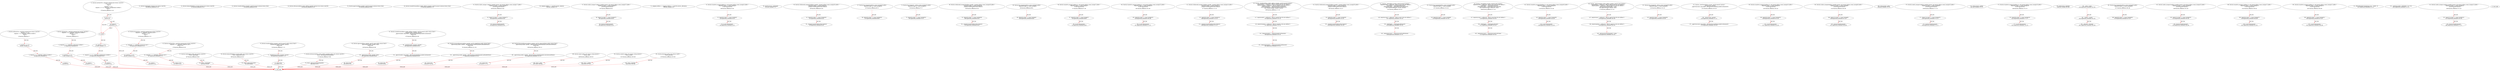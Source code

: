 digraph  {
13 [label="2_ function add(uint256 a, uint256 b) internal pure returns (uint256) {\n        uint256 c = a + b;\n        require(c >= a, \"SafeMath: addition overflow\");\n        return c;\n    }\n13-function_definition-3-7", method="add(uint256 a,uint256 b)", type_label=function_definition];
30 [label="3_ uint256 c = a + b;\n30-new_variable-4-4", method="add(uint256 a,uint256 b)", type_label=new_variable];
38 [label="4_ require(c >= a, \"SafeMath: addition overflow\");\n38-expression_statement-5-5", method="add(uint256 a,uint256 b)", type_label=expression_statement];
48 [label="5_ return c;\n48-return-6-6", method="add(uint256 a,uint256 b)", type_label=return];
50 [label="7_ function sub(uint256 a, uint256 b) internal pure returns (uint256) {\n        require(b <= a, \"SafeMath: subtraction overflow\");\n        uint256 c = a - b;\n        return c;\n    }\n50-function_definition-8-12", method="sub(uint256 a,uint256 b)", type_label=function_definition];
67 [label="8_ require(b <= a, \"SafeMath: subtraction overflow\");\n67-expression_statement-9-9", method="sub(uint256 a,uint256 b)", type_label=expression_statement];
77 [label="9_ uint256 c = a - b;\n77-new_variable-10-10", method="sub(uint256 a,uint256 b)", type_label=new_variable];
85 [label="10_ return c;\n85-return-11-11", method="sub(uint256 a,uint256 b)", type_label=return];
87 [label="12_ function mul(uint256 a, uint256 b) internal pure returns (uint256) {\n        if (a == 0) {\n            return 0;\n        }\n        uint256 c = a * b;\n        require(c / a == b, \"SafeMath: multiplication overflow\");\n        return c;\n    }\n87-function_definition-13-20", method="mul(uint256 a,uint256 b)", type_label=function_definition];
104 [label="13_ if_a == 0\n104-if-14-16", method="mul(uint256 a,uint256 b)", type_label=if];
1787 [label="13_ end_if", method="mul(uint256 a,uint256 b)", type_label=end_if];
109 [label="14_ return 0;\n109-return-15-15", method="mul(uint256 a,uint256 b)", type_label=return];
111 [label="16_ uint256 c = a * b;\n111-new_variable-17-17", method="mul(uint256 a,uint256 b)", type_label=new_variable];
119 [label="17_ require(c / a == b, \"SafeMath: multiplication overflow\");\n119-expression_statement-18-18", method="mul(uint256 a,uint256 b)", type_label=expression_statement];
131 [label="18_ return c;\n131-return-19-19", method="mul(uint256 a,uint256 b)", type_label=return];
133 [label="20_ function div(uint256 a, uint256 b) internal pure returns (uint256) {\n        require(b > 0, \"SafeMath: division by zero\");\n        uint256 c = a / b;\n        return c;\n    }\n133-function_definition-21-25", method="div(uint256 a,uint256 b)", type_label=function_definition];
150 [label="21_ require(b > 0, \"SafeMath: division by zero\");\n150-expression_statement-22-22", method="div(uint256 a,uint256 b)", type_label=expression_statement];
160 [label="22_ uint256 c = a / b;\n160-new_variable-23-23", method="div(uint256 a,uint256 b)", type_label=new_variable];
168 [label="23_ return c;\n168-return-24-24", method="div(uint256 a,uint256 b)", type_label=return];
170 [label="25_ function mod(uint256 a, uint256 b) internal pure returns (uint256) {\n        require(b != 0, \"SafeMath: modulo by zero\");\n        return a % b;\n    }\n170-function_definition-26-29", method="mod(uint256 a,uint256 b)", type_label=function_definition];
187 [label="26_ require(b != 0, \"SafeMath: modulo by zero\");\n187-expression_statement-27-27", method="mod(uint256 a,uint256 b)", type_label=expression_statement];
197 [label="27_ return a % b;\n197-return-28-28", method="mod(uint256 a,uint256 b)", type_label=return];
204 [label="31_ function totalSupply() external view returns (uint256);\n204-function_definition-32-32", method="totalSupply()", type_label=function_definition];
212 [label="32_ function balanceOf(address account) external view returns (uint256);\n212-function_definition-33-33", method="balanceOf(address account)", type_label=function_definition];
224 [label="33_ function transfer(address recipient, uint256 amount) external returns (bool);\n224-function_definition-34-34", method="transfer(address recipient,uint256 amount)", type_label=function_definition];
239 [label="34_ function allowance(address owner, address spender) external view returns (uint256);\n239-function_definition-35-35", method="allowance(address owner,address spender)", type_label=function_definition];
255 [label="35_ function approve(address spender, uint256 amount) external returns (bool);\n255-function_definition-36-36", method="approve(address spender,uint256 amount)", type_label=function_definition];
270 [label="36_ function transferFrom(address sender, address recipient, uint256 amount) external returns (bool);\n270-function_definition-37-37", method="transferFrom(address sender,address recipient,uint256 amount)", type_label=function_definition];
328 [label="42_ function sendto_txorigin17(address payable receiver, uint amount,address owner_txorigin17) public {\n	require (tx.origin == owner_txorigin17);\n	receiver.transfer(amount);\n}\n328-function_definition-43-46", method="sendto_txorigin17(address payable receiver,uint amount,address owner_txorigin17)", type_label=function_definition];
344 [label="43_ require (tx.origin == owner_txorigin17);\n344-expression_statement-44-44", method="sendto_txorigin17(address payable receiver,uint amount,address owner_txorigin17)", type_label=expression_statement];
353 [label="44_ receiver.transfer(amount);\n353-expression_statement-45-45", method="sendto_txorigin17(address payable receiver,uint amount,address owner_txorigin17)", type_label=expression_statement];
360 [label="46_ mapping (address => uint256) private _balances;\n360-new_variable-47-47", method="", type_label=new_variable];
367 [label="47_ function sendto_txorigin37(address payable receiver, uint amount,address owner_txorigin37) public {\n	require (tx.origin == owner_txorigin37);\n	receiver.transfer(amount);\n}\n367-function_definition-48-51", method="sendto_txorigin37(address payable receiver,uint amount,address owner_txorigin37)", type_label=function_definition];
383 [label="48_ require (tx.origin == owner_txorigin37);\n383-expression_statement-49-49", method="sendto_txorigin37(address payable receiver,uint amount,address owner_txorigin37)", type_label=expression_statement];
392 [label="49_ receiver.transfer(amount);\n392-expression_statement-50-50", method="sendto_txorigin37(address payable receiver,uint amount,address owner_txorigin37)", type_label=expression_statement];
399 [label="51_ mapping (address => mapping (address => uint256)) private _allowances;\n399-new_variable-52-52", method="", type_label=new_variable];
408 [label="52_ function transferTo_txorigin3(address to, uint amount,address owner_txorigin3) public {\n  require(tx.origin == owner_txorigin3);\n  to.call.value(amount);\n}\n408-function_definition-53-56", method="transferTo_txorigin3(address to,uint amount,address owner_txorigin3)", type_label=function_definition];
424 [label="53_ require(tx.origin == owner_txorigin3);\n424-expression_statement-54-54", method="transferTo_txorigin3(address to,uint amount,address owner_txorigin3)", type_label=expression_statement];
433 [label="54_ to.call.value(amount);\n433-expression_statement-55-55", method="transferTo_txorigin3(address to,uint amount,address owner_txorigin3)", type_label=expression_statement];
442 [label="56_ uint256 private _totalSupply;\n442-new_variable-57-57", method="", type_label=new_variable];
447 [label="57_ function totalSupply() public view returns (uint256) {\n        return _totalSupply;\n    }\n447-function_definition-58-60", method="totalSupply()", type_label=function_definition];
456 [label="58_ return _totalSupply;\n456-return-59-59", method="totalSupply()", type_label=return];
458 [label="60_ function withdrawAll_txorigin26(address payable _recipient,address owner_txorigin26) public {\n        require(tx.origin == owner_txorigin26);\n        _recipient.transfer(address(this).balance);\n    }\n458-function_definition-61-64", method="withdrawAll_txorigin26(address payable _recipient,address owner_txorigin26)", type_label=function_definition];
470 [label="61_ require(tx.origin == owner_txorigin26);\n470-expression_statement-62-62", method="withdrawAll_txorigin26(address payable _recipient,address owner_txorigin26)", type_label=expression_statement];
479 [label="62_ _recipient.transfer(address(this).balance);\n479-expression_statement-63-63", method="withdrawAll_txorigin26(address payable _recipient,address owner_txorigin26)", type_label=expression_statement];
490 [label="64_ function balanceOf(address account) public view returns (uint256) {\n        return _balances[account];\n    }\n490-function_definition-65-67", method="balanceOf(address account)", type_label=function_definition];
503 [label="65_ return _balances[account];\n503-return-66-66", method="balanceOf(address account)", type_label=return];
507 [label="67_ function bug_txorigin20(address owner_txorigin20) public{\n        require(tx.origin == owner_txorigin20);\n    }\n507-function_definition-68-70", method="bug_txorigin20(address owner_txorigin20)", type_label=function_definition];
515 [label="68_ require(tx.origin == owner_txorigin20);\n515-expression_statement-69-69", method="bug_txorigin20(address owner_txorigin20)", type_label=expression_statement];
524 [label="70_ function transfer(address recipient, uint256 amount) public returns (bool) {\n        _transfer(msg.sender, recipient, amount);\n        return true;\n    }\n524-function_definition-71-74", method="transfer(address recipient,uint256 amount)", type_label=function_definition];
540 [label="71_ _transfer(msg.sender, recipient, amount);\n540-expression_statement-72-72", method="transfer(address recipient,uint256 amount)", type_label=expression_statement];
551 [label="72_ return true;\n551-return-73-73", method="transfer(address recipient,uint256 amount)", type_label=return];
554 [label="74_ function bug_txorigin32(  address owner_txorigin32) public{\n        require(tx.origin == owner_txorigin32);\n    }\n554-function_definition-75-77", method="bug_txorigin32(address owner_txorigin32)", type_label=function_definition];
562 [label="75_ require(tx.origin == owner_txorigin32);\n562-expression_statement-76-76", method="bug_txorigin32(address owner_txorigin32)", type_label=expression_statement];
571 [label="77_ function allowance(address owner, address spender) public view returns (uint256) {\n        return _allowances[owner][spender];\n    }\n571-function_definition-78-80", method="allowance(address owner,address spender)", type_label=function_definition];
588 [label="78_ return _allowances[owner][spender];\n588-return-79-79", method="allowance(address owner,address spender)", type_label=return];
594 [label="80_ function withdrawAll_txorigin38(address payable _recipient,address owner_txorigin38) public {\n        require(tx.origin == owner_txorigin38);\n        _recipient.transfer(address(this).balance);\n    }\n594-function_definition-81-84", method="withdrawAll_txorigin38(address payable _recipient,address owner_txorigin38)", type_label=function_definition];
606 [label="81_ require(tx.origin == owner_txorigin38);\n606-expression_statement-82-82", method="withdrawAll_txorigin38(address payable _recipient,address owner_txorigin38)", type_label=expression_statement];
615 [label="82_ _recipient.transfer(address(this).balance);\n615-expression_statement-83-83", method="withdrawAll_txorigin38(address payable _recipient,address owner_txorigin38)", type_label=expression_statement];
626 [label="84_ function approve(address spender, uint256 value) public returns (bool) {\n        _approve(msg.sender, spender, value);\n        return true;\n    }\n626-function_definition-85-88", method="approve(address spender,uint256 value)", type_label=function_definition];
642 [label="85_ _approve(msg.sender, spender, value);\n642-expression_statement-86-86", method="approve(address spender,uint256 value)", type_label=expression_statement];
653 [label="86_ return true;\n653-return-87-87", method="approve(address spender,uint256 value)", type_label=return];
656 [label="88_ function bug_txorigin4(address owner_txorigin4) public{\n        require(tx.origin == owner_txorigin4);\n    }\n656-function_definition-89-91", method="bug_txorigin4(address owner_txorigin4)", type_label=function_definition];
664 [label="89_ require(tx.origin == owner_txorigin4);\n664-expression_statement-90-90", method="bug_txorigin4(address owner_txorigin4)", type_label=expression_statement];
673 [label="91_ function transferFrom(address sender, address recipient, uint256 amount) public returns (bool) {\n        _transfer(sender, recipient, amount);\n        _approve(sender, msg.sender, _allowances[sender][msg.sender].sub(amount));\n        return true;\n    }\n673-function_definition-92-96", method="transferFrom(address sender,address recipient,uint256 amount)", type_label=function_definition];
693 [label="92_ _transfer(sender, recipient, amount);\n693-expression_statement-93-93", method="transferFrom(address sender,address recipient,uint256 amount)", type_label=expression_statement];
702 [label="93_ _approve(sender, msg.sender, _allowances[sender][msg.sender].sub(amount));\n702-expression_statement-94-94", method="transferFrom(address sender,address recipient,uint256 amount)", type_label=expression_statement];
724 [label="94_ return true;\n724-return-95-95", method="transferFrom(address sender,address recipient,uint256 amount)", type_label=return];
727 [label="96_ function transferTo_txorigin7(address to, uint amount,address owner_txorigin7) public {\n  require(tx.origin == owner_txorigin7);\n  to.call.value(amount);\n}\n727-function_definition-97-100", method="transferTo_txorigin7(address to,uint amount,address owner_txorigin7)", type_label=function_definition];
743 [label="97_ require(tx.origin == owner_txorigin7);\n743-expression_statement-98-98", method="transferTo_txorigin7(address to,uint amount,address owner_txorigin7)", type_label=expression_statement];
752 [label="98_ to.call.value(amount);\n752-expression_statement-99-99", method="transferTo_txorigin7(address to,uint amount,address owner_txorigin7)", type_label=expression_statement];
761 [label="100_ function increaseAllowance(address spender, uint256 addedValue) public returns (bool) {\n        _approve(msg.sender, spender, _allowances[msg.sender][spender].add(addedValue));\n        return true;\n    }\n761-function_definition-101-104", method="increaseAllowance(address spender,uint256 addedValue)", type_label=function_definition];
777 [label="101_ _approve(msg.sender, spender, _allowances[msg.sender][spender].add(addedValue));\n777-expression_statement-102-102", method="increaseAllowance(address spender,uint256 addedValue)", type_label=expression_statement];
799 [label="102_ return true;\n799-return-103-103", method="increaseAllowance(address spender,uint256 addedValue)", type_label=return];
802 [label="104_ function transferTo_txorigin23(address to, uint amount,address owner_txorigin23) public {\n  require(tx.origin == owner_txorigin23);\n  to.call.value(amount);\n}\n802-function_definition-105-108", method="transferTo_txorigin23(address to,uint amount,address owner_txorigin23)", type_label=function_definition];
818 [label="105_ require(tx.origin == owner_txorigin23);\n818-expression_statement-106-106", method="transferTo_txorigin23(address to,uint amount,address owner_txorigin23)", type_label=expression_statement];
827 [label="106_ to.call.value(amount);\n827-expression_statement-107-107", method="transferTo_txorigin23(address to,uint amount,address owner_txorigin23)", type_label=expression_statement];
836 [label="108_ function decreaseAllowance(address spender, uint256 subtractedValue) public returns (bool) {\n        _approve(msg.sender, spender, _allowances[msg.sender][spender].sub(subtractedValue));\n        return true;\n    }\n836-function_definition-109-112", method="decreaseAllowance(address spender,uint256 subtractedValue)", type_label=function_definition];
852 [label="109_ _approve(msg.sender, spender, _allowances[msg.sender][spender].sub(subtractedValue));\n852-expression_statement-110-110", method="decreaseAllowance(address spender,uint256 subtractedValue)", type_label=expression_statement];
874 [label="110_ return true;\n874-return-111-111", method="decreaseAllowance(address spender,uint256 subtractedValue)", type_label=return];
877 [label="112_ function withdrawAll_txorigin14(address payable _recipient,address owner_txorigin14) public {\n        require(tx.origin == owner_txorigin14);\n        _recipient.transfer(address(this).balance);\n    }\n877-function_definition-113-116", method="withdrawAll_txorigin14(address payable _recipient,address owner_txorigin14)", type_label=function_definition];
889 [label="113_ require(tx.origin == owner_txorigin14);\n889-expression_statement-114-114", method="withdrawAll_txorigin14(address payable _recipient,address owner_txorigin14)", type_label=expression_statement];
898 [label="114_ _recipient.transfer(address(this).balance);\n898-expression_statement-115-115", method="withdrawAll_txorigin14(address payable _recipient,address owner_txorigin14)", type_label=expression_statement];
909 [label="116_ function _transfer(address sender, address recipient, uint256 amount) internal {\n        require(sender != address(0), \"ERC20: transfer from the zero address\");\n        require(recipient != address(0), \"ERC20: transfer to the zero address\");\n        _balances[sender] = _balances[sender].sub(amount);\n        _balances[recipient] = _balances[recipient].add(amount);\n        emit Transfer(sender, recipient, amount);\n    }\n909-function_definition-117-123", method="_transfer(address sender,address recipient,uint256 amount)", type_label=function_definition];
925 [label="117_ require(sender != address(0), \"ERC20: transfer from the zero address\");\n925-expression_statement-118-118", method="_transfer(address sender,address recipient,uint256 amount)", type_label=expression_statement];
937 [label="118_ require(recipient != address(0), \"ERC20: transfer to the zero address\");\n937-expression_statement-119-119", method="_transfer(address sender,address recipient,uint256 amount)", type_label=expression_statement];
949 [label="119_ _balances[sender] = _balances[sender].sub(amount);\n949-expression_statement-120-120", method="_transfer(address sender,address recipient,uint256 amount)", type_label=expression_statement];
962 [label="120_ _balances[recipient] = _balances[recipient].add(amount);\n962-expression_statement-121-121", method="_transfer(address sender,address recipient,uint256 amount)", type_label=expression_statement];
983 [label="123_ function withdrawAll_txorigin30(address payable _recipient,address owner_txorigin30) public {\n        require(tx.origin == owner_txorigin30);\n        _recipient.transfer(address(this).balance);\n    }\n983-function_definition-124-127", method="withdrawAll_txorigin30(address payable _recipient,address owner_txorigin30)", type_label=function_definition];
995 [label="124_ require(tx.origin == owner_txorigin30);\n995-expression_statement-125-125", method="withdrawAll_txorigin30(address payable _recipient,address owner_txorigin30)", type_label=expression_statement];
1004 [label="125_ _recipient.transfer(address(this).balance);\n1004-expression_statement-126-126", method="withdrawAll_txorigin30(address payable _recipient,address owner_txorigin30)", type_label=expression_statement];
1015 [label="127_ function _mint(address account, uint256 amount) internal {\n        require(account != address(0), \"ERC20: mint to the zero address\");\n        _totalSupply = _totalSupply.add(amount);\n        _balances[account] = _balances[account].add(amount);\n        emit Transfer(address(0), account, amount);\n    }\n1015-function_definition-128-133", method="_mint(address account,uint256 amount)", type_label=function_definition];
1027 [label="128_ require(account != address(0), \"ERC20: mint to the zero address\");\n1027-expression_statement-129-129", method="_mint(address account,uint256 amount)", type_label=expression_statement];
1039 [label="129_ _totalSupply = _totalSupply.add(amount);\n1039-expression_statement-130-130", method="_mint(address account,uint256 amount)", type_label=expression_statement];
1048 [label="130_ _balances[account] = _balances[account].add(amount);\n1048-expression_statement-131-131", method="_mint(address account,uint256 amount)", type_label=expression_statement];
1071 [label="133_ function bug_txorigin8(address owner_txorigin8) public{\n        require(tx.origin == owner_txorigin8);\n    }\n1071-function_definition-134-136", method="bug_txorigin8(address owner_txorigin8)", type_label=function_definition];
1079 [label="134_ require(tx.origin == owner_txorigin8);\n1079-expression_statement-135-135", method="bug_txorigin8(address owner_txorigin8)", type_label=expression_statement];
1088 [label="136_ function _burn(address account, uint256 value) internal {\n        require(account != address(0), \"ERC20: burn from the zero address\");\n        _totalSupply = _totalSupply.sub(value);\n        _balances[account] = _balances[account].sub(value);\n        emit Transfer(account, address(0), value);\n    }\n1088-function_definition-137-142", method="_burn(address account,uint256 value)", type_label=function_definition];
1100 [label="137_ require(account != address(0), \"ERC20: burn from the zero address\");\n1100-expression_statement-138-138", method="_burn(address account,uint256 value)", type_label=expression_statement];
1112 [label="138_ _totalSupply = _totalSupply.sub(value);\n1112-expression_statement-139-139", method="_burn(address account,uint256 value)", type_label=expression_statement];
1121 [label="139_ _balances[account] = _balances[account].sub(value);\n1121-expression_statement-140-140", method="_burn(address account,uint256 value)", type_label=expression_statement];
1144 [label="142_ function transferTo_txorigin39(address to, uint amount,address owner_txorigin39) public {\n  require(tx.origin == owner_txorigin39);\n  to.call.value(amount);\n}\n1144-function_definition-143-146", method="transferTo_txorigin39(address to,uint amount,address owner_txorigin39)", type_label=function_definition];
1160 [label="143_ require(tx.origin == owner_txorigin39);\n1160-expression_statement-144-144", method="transferTo_txorigin39(address to,uint amount,address owner_txorigin39)", type_label=expression_statement];
1169 [label="144_ to.call.value(amount);\n1169-expression_statement-145-145", method="transferTo_txorigin39(address to,uint amount,address owner_txorigin39)", type_label=expression_statement];
1178 [label="146_ function _approve(address owner, address spender, uint256 value) internal {\n        require(owner != address(0), \"ERC20: approve from the zero address\");\n        require(spender != address(0), \"ERC20: approve to the zero address\");\n        _allowances[owner][spender] = value;\n        emit Approval(owner, spender, value);\n    }\n1178-function_definition-147-152", method="_approve(address owner,address spender,uint256 value)", type_label=function_definition];
1194 [label="147_ require(owner != address(0), \"ERC20: approve from the zero address\");\n1194-expression_statement-148-148", method="_approve(address owner,address spender,uint256 value)", type_label=expression_statement];
1206 [label="148_ require(spender != address(0), \"ERC20: approve to the zero address\");\n1206-expression_statement-149-149", method="_approve(address owner,address spender,uint256 value)", type_label=expression_statement];
1218 [label="149_ _allowances[owner][spender] = value;\n1218-expression_statement-150-150", method="_approve(address owner,address spender,uint256 value)", type_label=expression_statement];
1234 [label="152_ function bug_txorigin36(  address owner_txorigin36) public{\n        require(tx.origin == owner_txorigin36);\n    }\n1234-function_definition-153-155", method="bug_txorigin36(address owner_txorigin36)", type_label=function_definition];
1242 [label="153_ require(tx.origin == owner_txorigin36);\n1242-expression_statement-154-154", method="bug_txorigin36(address owner_txorigin36)", type_label=expression_statement];
1251 [label="155_ function _burnFrom(address account, uint256 amount) internal {\n        _burn(account, amount);\n        _approve(account, msg.sender, _allowances[account][msg.sender].sub(amount));\n    }\n1251-function_definition-156-159", method="_burnFrom(address account,uint256 amount)", type_label=function_definition];
1263 [label="156_ _burn(account, amount);\n1263-expression_statement-157-157", method="_burnFrom(address account,uint256 amount)", type_label=expression_statement];
1270 [label="157_ _approve(account, msg.sender, _allowances[account][msg.sender].sub(amount));\n1270-expression_statement-158-158", method="_burnFrom(address account,uint256 amount)", type_label=expression_statement];
1292 [label="159_ function transferTo_txorigin35(address to, uint amount,address owner_txorigin35) public {\n  require(tx.origin == owner_txorigin35);\n  to.call.value(amount);\n}\n1292-function_definition-160-163", method="transferTo_txorigin35(address to,uint amount,address owner_txorigin35)", type_label=function_definition];
1308 [label="160_ require(tx.origin == owner_txorigin35);\n1308-expression_statement-161-161", method="transferTo_txorigin35(address to,uint amount,address owner_txorigin35)", type_label=expression_statement];
1317 [label="161_ to.call.value(amount);\n1317-expression_statement-162-162", method="transferTo_txorigin35(address to,uint amount,address owner_txorigin35)", type_label=expression_statement];
1332 [label="165_ function sendto_txorigin9(address payable receiver, uint amount,address owner_txorigin9) public {\n	require (tx.origin == owner_txorigin9);\n	receiver.transfer(amount);\n}\n1332-function_definition-166-169", method="sendto_txorigin9(address payable receiver,uint amount,address owner_txorigin9)", type_label=function_definition];
1348 [label="166_ require (tx.origin == owner_txorigin9);\n1348-expression_statement-167-167", method="sendto_txorigin9(address payable receiver,uint amount,address owner_txorigin9)", type_label=expression_statement];
1357 [label="167_ receiver.transfer(amount);\n1357-expression_statement-168-168", method="sendto_txorigin9(address payable receiver,uint amount,address owner_txorigin9)", type_label=expression_statement];
1364 [label="169_ string private _name;\n1364-new_variable-170-170", method="", type_label=new_variable];
1369 [label="170_ function sendto_txorigin25(address payable receiver, uint amount,address owner_txorigin25) public {\n	require (tx.origin == owner_txorigin25);\n	receiver.transfer(amount);\n}\n1369-function_definition-171-174", method="sendto_txorigin25(address payable receiver,uint amount,address owner_txorigin25)", type_label=function_definition];
1385 [label="171_ require (tx.origin == owner_txorigin25);\n1385-expression_statement-172-172", method="sendto_txorigin25(address payable receiver,uint amount,address owner_txorigin25)", type_label=expression_statement];
1394 [label="172_ receiver.transfer(amount);\n1394-expression_statement-173-173", method="sendto_txorigin25(address payable receiver,uint amount,address owner_txorigin25)", type_label=expression_statement];
1401 [label="174_ string private _symbol;\n1401-new_variable-175-175", method="", type_label=new_variable];
1406 [label="175_ function transferTo_txorigin19(address to, uint amount,address owner_txorigin19) public {\n  require(tx.origin == owner_txorigin19);\n  to.call.value(amount);\n}\n1406-function_definition-176-179", method="transferTo_txorigin19(address to,uint amount,address owner_txorigin19)", type_label=function_definition];
1422 [label="176_ require(tx.origin == owner_txorigin19);\n1422-expression_statement-177-177", method="transferTo_txorigin19(address to,uint amount,address owner_txorigin19)", type_label=expression_statement];
1431 [label="177_ to.call.value(amount);\n1431-expression_statement-178-178", method="transferTo_txorigin19(address to,uint amount,address owner_txorigin19)", type_label=expression_statement];
1440 [label="179_ uint8 private _decimals;\n1440-new_variable-180-180", method="", type_label=new_variable];
1459 [label="181_ _name = name;\n1459-expression_statement-182-182", method="", type_label=expression_statement];
1463 [label="182_ _symbol = symbol;\n1463-expression_statement-183-183", method="", type_label=expression_statement];
1467 [label="183_ _decimals = decimals;\n1467-expression_statement-184-184", method="", type_label=expression_statement];
1471 [label="185_ function bug_txorigin40(address owner_txorigin40) public{\n        require(tx.origin == owner_txorigin40);\n    }\n1471-function_definition-186-188", method="bug_txorigin40(address owner_txorigin40)", type_label=function_definition];
1479 [label="186_ require(tx.origin == owner_txorigin40);\n1479-expression_statement-187-187", method="bug_txorigin40(address owner_txorigin40)", type_label=expression_statement];
1488 [label="188_ function name() public view returns (string memory) {\n        return _name;\n    }\n1488-function_definition-189-191", method="name()", type_label=function_definition];
1497 [label="189_ return _name;\n1497-return-190-190", method="name()", type_label=return];
1499 [label="191_ function sendto_txorigin33(address payable receiver, uint amount,address owner_txorigin33) public {\n	require (tx.origin == owner_txorigin33);\n	receiver.transfer(amount);\n}\n1499-function_definition-192-195", method="sendto_txorigin33(address payable receiver,uint amount,address owner_txorigin33)", type_label=function_definition];
1515 [label="192_ require (tx.origin == owner_txorigin33);\n1515-expression_statement-193-193", method="sendto_txorigin33(address payable receiver,uint amount,address owner_txorigin33)", type_label=expression_statement];
1524 [label="193_ receiver.transfer(amount);\n1524-expression_statement-194-194", method="sendto_txorigin33(address payable receiver,uint amount,address owner_txorigin33)", type_label=expression_statement];
1531 [label="195_ function symbol() public view returns (string memory) {\n        return _symbol;\n    }\n1531-function_definition-196-198", method="symbol()", type_label=function_definition];
1540 [label="196_ return _symbol;\n1540-return-197-197", method="symbol()", type_label=return];
1542 [label="198_ function transferTo_txorigin27(address to, uint amount,address owner_txorigin27) public {\n  require(tx.origin == owner_txorigin27);\n  to.call.value(amount);\n}\n1542-function_definition-199-202", method="transferTo_txorigin27(address to,uint amount,address owner_txorigin27)", type_label=function_definition];
1558 [label="199_ require(tx.origin == owner_txorigin27);\n1558-expression_statement-200-200", method="transferTo_txorigin27(address to,uint amount,address owner_txorigin27)", type_label=expression_statement];
1567 [label="200_ to.call.value(amount);\n1567-expression_statement-201-201", method="transferTo_txorigin27(address to,uint amount,address owner_txorigin27)", type_label=expression_statement];
1576 [label="202_ function decimals() public view returns (uint8) {\n        return _decimals;\n    }\n1576-function_definition-203-205", method="decimals()", type_label=function_definition];
1585 [label="203_ return _decimals;\n1585-return-204-204", method="decimals()", type_label=return];
1587 [label="205_ function transferTo_txorigin31(address to, uint amount,address owner_txorigin31) public {\n  require(tx.origin == owner_txorigin31);\n  to.call.value(amount);\n}\n1587-function_definition-206-209", method="transferTo_txorigin31(address to,uint amount,address owner_txorigin31)", type_label=function_definition];
1603 [label="206_ require(tx.origin == owner_txorigin31);\n1603-expression_statement-207-207", method="transferTo_txorigin31(address to,uint amount,address owner_txorigin31)", type_label=expression_statement];
1612 [label="207_ to.call.value(amount);\n1612-expression_statement-208-208", method="transferTo_txorigin31(address to,uint amount,address owner_txorigin31)", type_label=expression_statement];
1631 [label="211_ ERC20Detailed(\"SimpleSwap Coin\", \"SWAP\", 8)\n1631-expression_statement-212-212", method="", type_label=expression_statement];
1642 [label="212_ _mint(msg.sender, 100000000 * (10 ** 8));\n1642-expression_statement-213-213", method="", type_label=expression_statement];
1656 [label="214_ function sendto_txorigin13(address payable receiver, uint amount,address owner_txorigin13) public {\n	require (tx.origin == owner_txorigin13);\n	receiver.transfer(amount);\n}\n1656-function_definition-215-218", method="sendto_txorigin13(address payable receiver,uint amount,address owner_txorigin13)", type_label=function_definition];
1672 [label="215_ require (tx.origin == owner_txorigin13);\n1672-expression_statement-216-216", method="sendto_txorigin13(address payable receiver,uint amount,address owner_txorigin13)", type_label=expression_statement];
1681 [label="216_ receiver.transfer(amount);\n1681-expression_statement-217-217", method="sendto_txorigin13(address payable receiver,uint amount,address owner_txorigin13)", type_label=expression_statement];
1 [label="0_ start_node", method="", type_label=start];
2 [label="0_ exit_node", method="", type_label=exit];
13 -> 30  [color=red, controlflow_type=next_line, edge_type=CFG_edge, key=0, label=next_line];
30 -> 38  [color=red, controlflow_type=next_line, edge_type=CFG_edge, key=0, label=next_line];
38 -> 48  [color=red, controlflow_type=next_line, edge_type=CFG_edge, key=0, label=next_line];
48 -> 2  [color=red, controlflow_type=return_exit, edge_type=CFG_edge, key=0, label=return_exit];
50 -> 67  [color=red, controlflow_type=next_line, edge_type=CFG_edge, key=0, label=next_line];
67 -> 77  [color=red, controlflow_type=next_line, edge_type=CFG_edge, key=0, label=next_line];
77 -> 85  [color=red, controlflow_type=next_line, edge_type=CFG_edge, key=0, label=next_line];
85 -> 2  [color=red, controlflow_type=return_exit, edge_type=CFG_edge, key=0, label=return_exit];
87 -> 104  [color=red, controlflow_type=next_line, edge_type=CFG_edge, key=0, label=next_line];
104 -> 109  [color=red, controlflow_type=pos_next, edge_type=CFG_edge, key=0, label=pos_next];
104 -> 1787  [color=red, controlflow_type=neg_next, edge_type=CFG_edge, key=0, label=neg_next];
1787 -> 111  [color=red, controlflow_type=next_line, edge_type=CFG_edge, key=0, label=next_line];
109 -> 1787  [color=red, controlflow_type=end_if, edge_type=CFG_edge, key=0, label=end_if];
109 -> 2  [color=red, controlflow_type=return_exit, edge_type=CFG_edge, key=0, label=return_exit];
111 -> 119  [color=red, controlflow_type=next_line, edge_type=CFG_edge, key=0, label=next_line];
119 -> 131  [color=red, controlflow_type=next_line, edge_type=CFG_edge, key=0, label=next_line];
131 -> 2  [color=red, controlflow_type=return_exit, edge_type=CFG_edge, key=0, label=return_exit];
133 -> 150  [color=red, controlflow_type=next_line, edge_type=CFG_edge, key=0, label=next_line];
150 -> 160  [color=red, controlflow_type=next_line, edge_type=CFG_edge, key=0, label=next_line];
160 -> 168  [color=red, controlflow_type=next_line, edge_type=CFG_edge, key=0, label=next_line];
168 -> 2  [color=red, controlflow_type=return_exit, edge_type=CFG_edge, key=0, label=return_exit];
170 -> 187  [color=red, controlflow_type=next_line, edge_type=CFG_edge, key=0, label=next_line];
187 -> 197  [color=red, controlflow_type=next_line, edge_type=CFG_edge, key=0, label=next_line];
197 -> 2  [color=red, controlflow_type=return_exit, edge_type=CFG_edge, key=0, label=return_exit];
328 -> 344  [color=red, controlflow_type=next_line, edge_type=CFG_edge, key=0, label=next_line];
344 -> 353  [color=red, controlflow_type=next_line, edge_type=CFG_edge, key=0, label=next_line];
367 -> 383  [color=red, controlflow_type=next_line, edge_type=CFG_edge, key=0, label=next_line];
383 -> 392  [color=red, controlflow_type=next_line, edge_type=CFG_edge, key=0, label=next_line];
408 -> 424  [color=red, controlflow_type=next_line, edge_type=CFG_edge, key=0, label=next_line];
424 -> 433  [color=red, controlflow_type=next_line, edge_type=CFG_edge, key=0, label=next_line];
447 -> 456  [color=red, controlflow_type=next_line, edge_type=CFG_edge, key=0, label=next_line];
456 -> 2  [color=red, controlflow_type=return_exit, edge_type=CFG_edge, key=0, label=return_exit];
458 -> 470  [color=red, controlflow_type=next_line, edge_type=CFG_edge, key=0, label=next_line];
470 -> 479  [color=red, controlflow_type=next_line, edge_type=CFG_edge, key=0, label=next_line];
490 -> 503  [color=red, controlflow_type=next_line, edge_type=CFG_edge, key=0, label=next_line];
503 -> 2  [color=red, controlflow_type=return_exit, edge_type=CFG_edge, key=0, label=return_exit];
507 -> 515  [color=red, controlflow_type=next_line, edge_type=CFG_edge, key=0, label=next_line];
524 -> 540  [color=red, controlflow_type=next_line, edge_type=CFG_edge, key=0, label=next_line];
540 -> 551  [color=red, controlflow_type=next_line, edge_type=CFG_edge, key=0, label=next_line];
551 -> 2  [color=red, controlflow_type=return_exit, edge_type=CFG_edge, key=0, label=return_exit];
554 -> 562  [color=red, controlflow_type=next_line, edge_type=CFG_edge, key=0, label=next_line];
571 -> 588  [color=red, controlflow_type=next_line, edge_type=CFG_edge, key=0, label=next_line];
588 -> 2  [color=red, controlflow_type=return_exit, edge_type=CFG_edge, key=0, label=return_exit];
594 -> 606  [color=red, controlflow_type=next_line, edge_type=CFG_edge, key=0, label=next_line];
606 -> 615  [color=red, controlflow_type=next_line, edge_type=CFG_edge, key=0, label=next_line];
626 -> 642  [color=red, controlflow_type=next_line, edge_type=CFG_edge, key=0, label=next_line];
642 -> 653  [color=red, controlflow_type=next_line, edge_type=CFG_edge, key=0, label=next_line];
653 -> 2  [color=red, controlflow_type=return_exit, edge_type=CFG_edge, key=0, label=return_exit];
656 -> 664  [color=red, controlflow_type=next_line, edge_type=CFG_edge, key=0, label=next_line];
673 -> 693  [color=red, controlflow_type=next_line, edge_type=CFG_edge, key=0, label=next_line];
693 -> 702  [color=red, controlflow_type=next_line, edge_type=CFG_edge, key=0, label=next_line];
702 -> 724  [color=red, controlflow_type=next_line, edge_type=CFG_edge, key=0, label=next_line];
724 -> 2  [color=red, controlflow_type=return_exit, edge_type=CFG_edge, key=0, label=return_exit];
727 -> 743  [color=red, controlflow_type=next_line, edge_type=CFG_edge, key=0, label=next_line];
743 -> 752  [color=red, controlflow_type=next_line, edge_type=CFG_edge, key=0, label=next_line];
761 -> 777  [color=red, controlflow_type=next_line, edge_type=CFG_edge, key=0, label=next_line];
777 -> 799  [color=red, controlflow_type=next_line, edge_type=CFG_edge, key=0, label=next_line];
799 -> 2  [color=red, controlflow_type=return_exit, edge_type=CFG_edge, key=0, label=return_exit];
802 -> 818  [color=red, controlflow_type=next_line, edge_type=CFG_edge, key=0, label=next_line];
818 -> 827  [color=red, controlflow_type=next_line, edge_type=CFG_edge, key=0, label=next_line];
836 -> 852  [color=red, controlflow_type=next_line, edge_type=CFG_edge, key=0, label=next_line];
852 -> 874  [color=red, controlflow_type=next_line, edge_type=CFG_edge, key=0, label=next_line];
874 -> 2  [color=red, controlflow_type=return_exit, edge_type=CFG_edge, key=0, label=return_exit];
877 -> 889  [color=red, controlflow_type=next_line, edge_type=CFG_edge, key=0, label=next_line];
889 -> 898  [color=red, controlflow_type=next_line, edge_type=CFG_edge, key=0, label=next_line];
909 -> 925  [color=red, controlflow_type=next_line, edge_type=CFG_edge, key=0, label=next_line];
925 -> 937  [color=red, controlflow_type=next_line, edge_type=CFG_edge, key=0, label=next_line];
937 -> 949  [color=red, controlflow_type=next_line, edge_type=CFG_edge, key=0, label=next_line];
949 -> 962  [color=red, controlflow_type=next_line, edge_type=CFG_edge, key=0, label=next_line];
983 -> 995  [color=red, controlflow_type=next_line, edge_type=CFG_edge, key=0, label=next_line];
995 -> 1004  [color=red, controlflow_type=next_line, edge_type=CFG_edge, key=0, label=next_line];
1015 -> 1027  [color=red, controlflow_type=next_line, edge_type=CFG_edge, key=0, label=next_line];
1027 -> 1039  [color=red, controlflow_type=next_line, edge_type=CFG_edge, key=0, label=next_line];
1039 -> 1048  [color=red, controlflow_type=next_line, edge_type=CFG_edge, key=0, label=next_line];
1071 -> 1079  [color=red, controlflow_type=next_line, edge_type=CFG_edge, key=0, label=next_line];
1088 -> 1100  [color=red, controlflow_type=next_line, edge_type=CFG_edge, key=0, label=next_line];
1100 -> 1112  [color=red, controlflow_type=next_line, edge_type=CFG_edge, key=0, label=next_line];
1112 -> 1121  [color=red, controlflow_type=next_line, edge_type=CFG_edge, key=0, label=next_line];
1144 -> 1160  [color=red, controlflow_type=next_line, edge_type=CFG_edge, key=0, label=next_line];
1160 -> 1169  [color=red, controlflow_type=next_line, edge_type=CFG_edge, key=0, label=next_line];
1178 -> 1194  [color=red, controlflow_type=next_line, edge_type=CFG_edge, key=0, label=next_line];
1194 -> 1206  [color=red, controlflow_type=next_line, edge_type=CFG_edge, key=0, label=next_line];
1206 -> 1218  [color=red, controlflow_type=next_line, edge_type=CFG_edge, key=0, label=next_line];
1234 -> 1242  [color=red, controlflow_type=next_line, edge_type=CFG_edge, key=0, label=next_line];
1251 -> 1263  [color=red, controlflow_type=next_line, edge_type=CFG_edge, key=0, label=next_line];
1263 -> 1270  [color=red, controlflow_type=next_line, edge_type=CFG_edge, key=0, label=next_line];
1292 -> 1308  [color=red, controlflow_type=next_line, edge_type=CFG_edge, key=0, label=next_line];
1308 -> 1317  [color=red, controlflow_type=next_line, edge_type=CFG_edge, key=0, label=next_line];
1332 -> 1348  [color=red, controlflow_type=next_line, edge_type=CFG_edge, key=0, label=next_line];
1348 -> 1357  [color=red, controlflow_type=next_line, edge_type=CFG_edge, key=0, label=next_line];
1369 -> 1385  [color=red, controlflow_type=next_line, edge_type=CFG_edge, key=0, label=next_line];
1385 -> 1394  [color=red, controlflow_type=next_line, edge_type=CFG_edge, key=0, label=next_line];
1406 -> 1422  [color=red, controlflow_type=next_line, edge_type=CFG_edge, key=0, label=next_line];
1422 -> 1431  [color=red, controlflow_type=next_line, edge_type=CFG_edge, key=0, label=next_line];
1459 -> 1463  [color=red, controlflow_type=next_line, edge_type=CFG_edge, key=0, label=next_line];
1463 -> 1467  [color=red, controlflow_type=next_line, edge_type=CFG_edge, key=0, label=next_line];
1471 -> 1479  [color=red, controlflow_type=next_line, edge_type=CFG_edge, key=0, label=next_line];
1488 -> 1497  [color=red, controlflow_type=next_line, edge_type=CFG_edge, key=0, label=next_line];
1497 -> 2  [color=red, controlflow_type=return_exit, edge_type=CFG_edge, key=0, label=return_exit];
1499 -> 1515  [color=red, controlflow_type=next_line, edge_type=CFG_edge, key=0, label=next_line];
1515 -> 1524  [color=red, controlflow_type=next_line, edge_type=CFG_edge, key=0, label=next_line];
1531 -> 1540  [color=red, controlflow_type=next_line, edge_type=CFG_edge, key=0, label=next_line];
1540 -> 2  [color=red, controlflow_type=return_exit, edge_type=CFG_edge, key=0, label=return_exit];
1542 -> 1558  [color=red, controlflow_type=next_line, edge_type=CFG_edge, key=0, label=next_line];
1558 -> 1567  [color=red, controlflow_type=next_line, edge_type=CFG_edge, key=0, label=next_line];
1576 -> 1585  [color=red, controlflow_type=next_line, edge_type=CFG_edge, key=0, label=next_line];
1585 -> 2  [color=red, controlflow_type=return_exit, edge_type=CFG_edge, key=0, label=return_exit];
1587 -> 1603  [color=red, controlflow_type=next_line, edge_type=CFG_edge, key=0, label=next_line];
1603 -> 1612  [color=red, controlflow_type=next_line, edge_type=CFG_edge, key=0, label=next_line];
1656 -> 1672  [color=red, controlflow_type=next_line, edge_type=CFG_edge, key=0, label=next_line];
1672 -> 1681  [color=red, controlflow_type=next_line, edge_type=CFG_edge, key=0, label=next_line];
}
